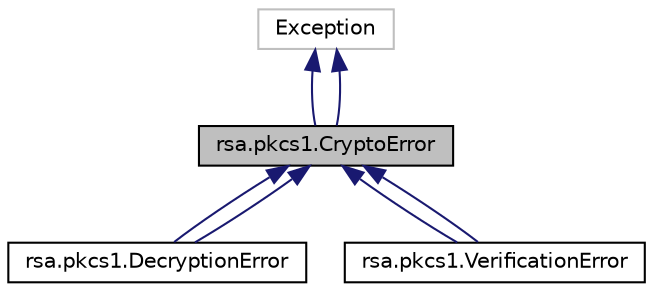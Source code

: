 digraph "rsa.pkcs1.CryptoError"
{
 // LATEX_PDF_SIZE
  edge [fontname="Helvetica",fontsize="10",labelfontname="Helvetica",labelfontsize="10"];
  node [fontname="Helvetica",fontsize="10",shape=record];
  Node1 [label="rsa.pkcs1.CryptoError",height=0.2,width=0.4,color="black", fillcolor="grey75", style="filled", fontcolor="black",tooltip=" "];
  Node2 -> Node1 [dir="back",color="midnightblue",fontsize="10",style="solid",fontname="Helvetica"];
  Node2 [label="Exception",height=0.2,width=0.4,color="grey75", fillcolor="white", style="filled",tooltip=" "];
  Node2 -> Node1 [dir="back",color="midnightblue",fontsize="10",style="solid",fontname="Helvetica"];
  Node1 -> Node3 [dir="back",color="midnightblue",fontsize="10",style="solid",fontname="Helvetica"];
  Node3 [label="rsa.pkcs1.DecryptionError",height=0.2,width=0.4,color="black", fillcolor="white", style="filled",URL="$classrsa_1_1pkcs1_1_1DecryptionError.html",tooltip=" "];
  Node1 -> Node3 [dir="back",color="midnightblue",fontsize="10",style="solid",fontname="Helvetica"];
  Node1 -> Node4 [dir="back",color="midnightblue",fontsize="10",style="solid",fontname="Helvetica"];
  Node4 [label="rsa.pkcs1.VerificationError",height=0.2,width=0.4,color="black", fillcolor="white", style="filled",URL="$classrsa_1_1pkcs1_1_1VerificationError.html",tooltip=" "];
  Node1 -> Node4 [dir="back",color="midnightblue",fontsize="10",style="solid",fontname="Helvetica"];
}
